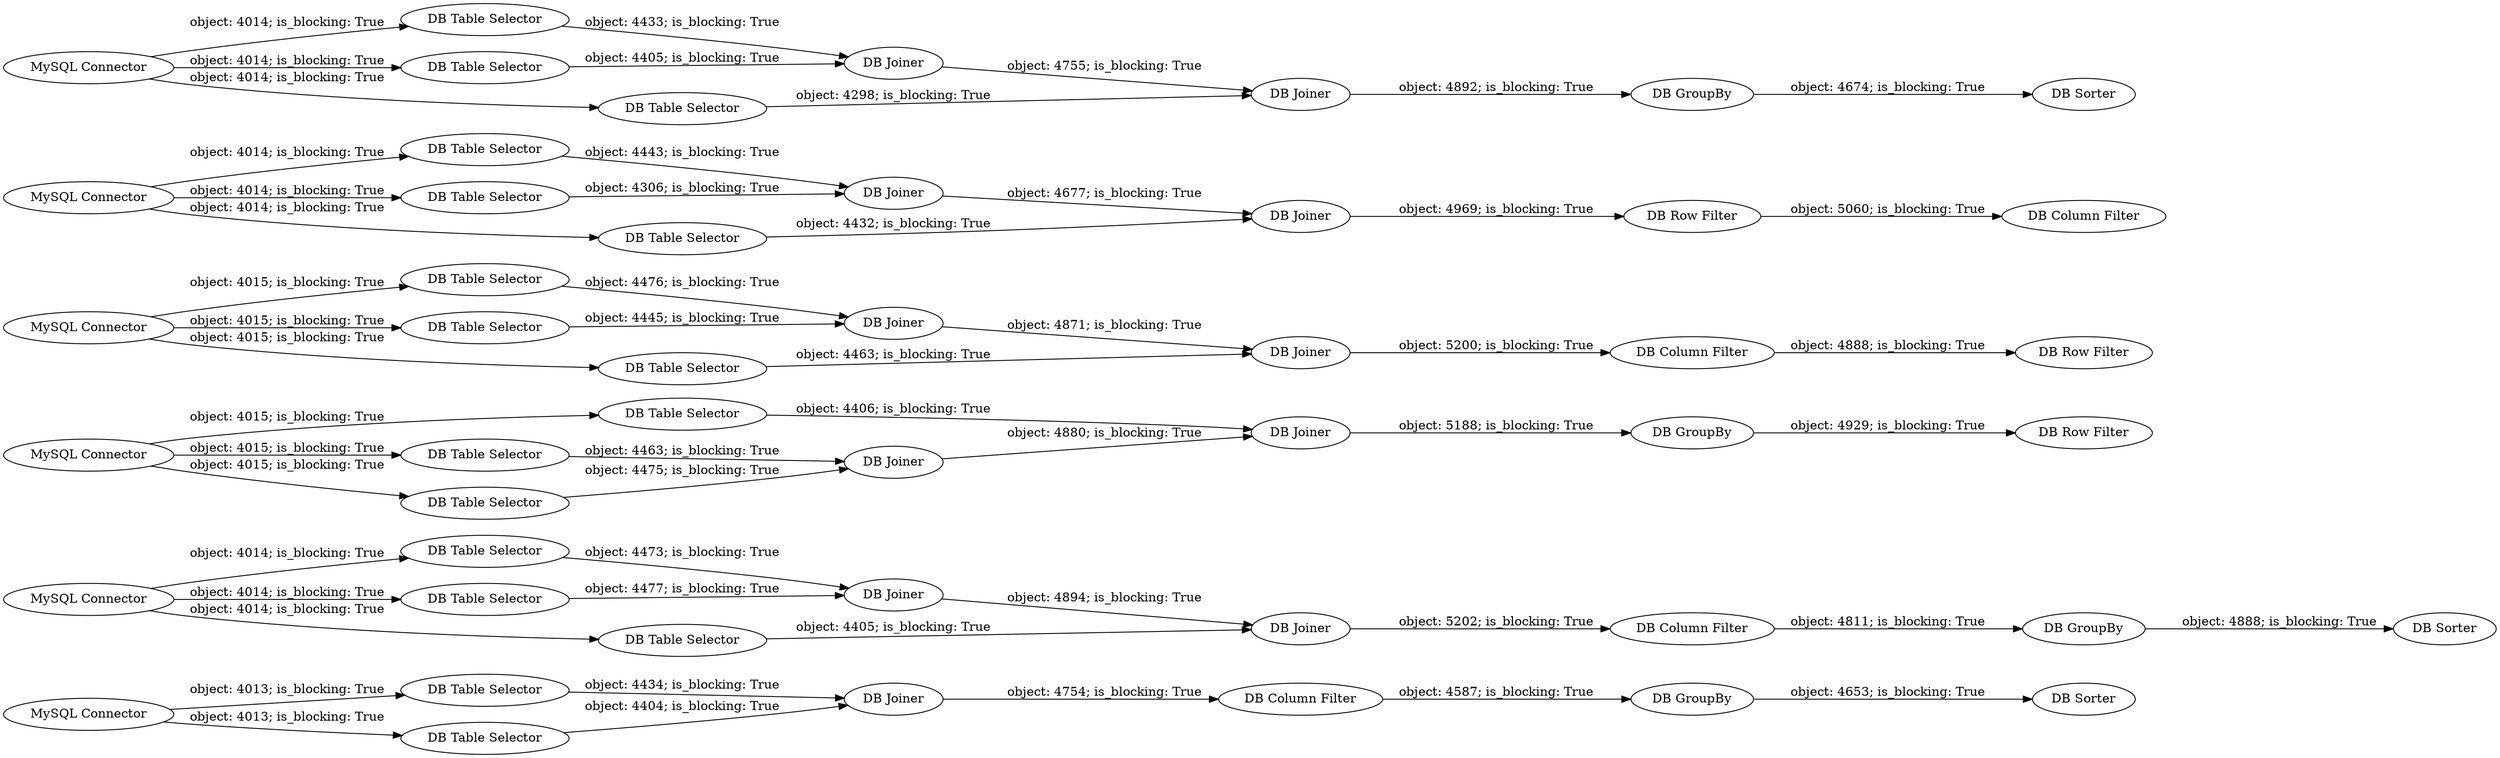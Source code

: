 digraph {
	"771546909141355632_13" [label="MySQL Connector"]
	"771546909141355632_3" [label="DB Table Selector"]
	"771546909141355632_52" [label="DB Table Selector"]
	"771546909141355632_19" [label="DB Table Selector"]
	"771546909141355632_21" [label="DB Table Selector"]
	"771546909141355632_2" [label="DB Table Selector"]
	"771546909141355632_48" [label="DB Column Filter"]
	"771546909141355632_25" [label="DB Joiner"]
	"771546909141355632_22" [label="DB Joiner"]
	"771546909141355632_50" [label="DB Table Selector"]
	"771546909141355632_32" [label="DB Sorter"]
	"771546909141355632_41" [label="MySQL Connector"]
	"771546909141355632_18" [label="MySQL Connector"]
	"771546909141355632_6" [label="DB Joiner"]
	"771546909141355632_45" [label="DB Joiner"]
	"771546909141355632_14" [label="DB Table Selector"]
	"771546909141355632_53" [label="DB Joiner"]
	"771546909141355632_28" [label="DB Table Selector"]
	"771546909141355632_51" [label="DB Table Selector"]
	"771546909141355632_10" [label="DB Sorter"]
	"771546909141355632_12" [label="DB Joiner"]
	"771546909141355632_24" [label="DB Row Filter"]
	"771546909141355632_23" [label="DB Column Filter"]
	"771546909141355632_42" [label="DB Table Selector"]
	"771546909141355632_49" [label="MySQL Connector"]
	"771546909141355632_55" [label="DB GroupBy"]
	"771546909141355632_27" [label="DB Table Selector"]
	"771546909141355632_8" [label="DB Column Filter"]
	"771546909141355632_29" [label="DB Table Selector"]
	"771546909141355632_31" [label="DB GroupBy"]
	"771546909141355632_7" [label="DB Joiner"]
	"771546909141355632_15" [label="DB GroupBy"]
	"771546909141355632_30" [label="DB Joiner"]
	"771546909141355632_9" [label="DB GroupBy"]
	"771546909141355632_26" [label="MySQL Connector"]
	"771546909141355632_56" [label="DB Row Filter"]
	"771546909141355632_46" [label="DB Joiner"]
	"771546909141355632_11" [label="DB Column Filter"]
	"771546909141355632_4" [label="DB Table Selector"]
	"771546909141355632_16" [label="DB Sorter"]
	"771546909141355632_54" [label="DB Joiner"]
	"771546909141355632_43" [label="DB Table Selector"]
	"771546909141355632_47" [label="DB Row Filter"]
	"771546909141355632_20" [label="DB Table Selector"]
	"771546909141355632_5" [label="DB Table Selector"]
	"771546909141355632_44" [label="DB Table Selector"]
	"771546909141355632_17" [label="DB Joiner"]
	"771546909141355632_1" [label="MySQL Connector"]
	"771546909141355632_26" -> "771546909141355632_29" [label="object: 4014; is_blocking: True"]
	"771546909141355632_26" -> "771546909141355632_27" [label="object: 4014; is_blocking: True"]
	"771546909141355632_49" -> "771546909141355632_51" [label="object: 4015; is_blocking: True"]
	"771546909141355632_44" -> "771546909141355632_46" [label="object: 4432; is_blocking: True"]
	"771546909141355632_49" -> "771546909141355632_50" [label="object: 4015; is_blocking: True"]
	"771546909141355632_18" -> "771546909141355632_20" [label="object: 4015; is_blocking: True"]
	"771546909141355632_55" -> "771546909141355632_56" [label="object: 4929; is_blocking: True"]
	"771546909141355632_41" -> "771546909141355632_44" [label="object: 4014; is_blocking: True"]
	"771546909141355632_28" -> "771546909141355632_25" [label="object: 4433; is_blocking: True"]
	"771546909141355632_30" -> "771546909141355632_31" [label="object: 4892; is_blocking: True"]
	"771546909141355632_14" -> "771546909141355632_12" [label="object: 4404; is_blocking: True"]
	"771546909141355632_41" -> "771546909141355632_42" [label="object: 4014; is_blocking: True"]
	"771546909141355632_42" -> "771546909141355632_45" [label="object: 4443; is_blocking: True"]
	"771546909141355632_31" -> "771546909141355632_32" [label="object: 4674; is_blocking: True"]
	"771546909141355632_50" -> "771546909141355632_53" [label="object: 4463; is_blocking: True"]
	"771546909141355632_18" -> "771546909141355632_19" [label="object: 4015; is_blocking: True"]
	"771546909141355632_54" -> "771546909141355632_55" [label="object: 5188; is_blocking: True"]
	"771546909141355632_13" -> "771546909141355632_2" [label="object: 4013; is_blocking: True"]
	"771546909141355632_21" -> "771546909141355632_22" [label="object: 4445; is_blocking: True"]
	"771546909141355632_18" -> "771546909141355632_21" [label="object: 4015; is_blocking: True"]
	"771546909141355632_6" -> "771546909141355632_7" [label="object: 4894; is_blocking: True"]
	"771546909141355632_9" -> "771546909141355632_10" [label="object: 4888; is_blocking: True"]
	"771546909141355632_49" -> "771546909141355632_52" [label="object: 4015; is_blocking: True"]
	"771546909141355632_15" -> "771546909141355632_16" [label="object: 4653; is_blocking: True"]
	"771546909141355632_1" -> "771546909141355632_5" [label="object: 4014; is_blocking: True"]
	"771546909141355632_8" -> "771546909141355632_9" [label="object: 4811; is_blocking: True"]
	"771546909141355632_52" -> "771546909141355632_54" [label="object: 4406; is_blocking: True"]
	"771546909141355632_19" -> "771546909141355632_22" [label="object: 4476; is_blocking: True"]
	"771546909141355632_47" -> "771546909141355632_48" [label="object: 5060; is_blocking: True"]
	"771546909141355632_25" -> "771546909141355632_30" [label="object: 4755; is_blocking: True"]
	"771546909141355632_2" -> "771546909141355632_12" [label="object: 4434; is_blocking: True"]
	"771546909141355632_20" -> "771546909141355632_17" [label="object: 4463; is_blocking: True"]
	"771546909141355632_23" -> "771546909141355632_24" [label="object: 4888; is_blocking: True"]
	"771546909141355632_13" -> "771546909141355632_14" [label="object: 4013; is_blocking: True"]
	"771546909141355632_17" -> "771546909141355632_23" [label="object: 5200; is_blocking: True"]
	"771546909141355632_11" -> "771546909141355632_15" [label="object: 4587; is_blocking: True"]
	"771546909141355632_46" -> "771546909141355632_47" [label="object: 4969; is_blocking: True"]
	"771546909141355632_53" -> "771546909141355632_54" [label="object: 4880; is_blocking: True"]
	"771546909141355632_3" -> "771546909141355632_6" [label="object: 4473; is_blocking: True"]
	"771546909141355632_27" -> "771546909141355632_25" [label="object: 4405; is_blocking: True"]
	"771546909141355632_26" -> "771546909141355632_28" [label="object: 4014; is_blocking: True"]
	"771546909141355632_1" -> "771546909141355632_3" [label="object: 4014; is_blocking: True"]
	"771546909141355632_4" -> "771546909141355632_6" [label="object: 4477; is_blocking: True"]
	"771546909141355632_5" -> "771546909141355632_7" [label="object: 4405; is_blocking: True"]
	"771546909141355632_29" -> "771546909141355632_30" [label="object: 4298; is_blocking: True"]
	"771546909141355632_22" -> "771546909141355632_17" [label="object: 4871; is_blocking: True"]
	"771546909141355632_43" -> "771546909141355632_45" [label="object: 4306; is_blocking: True"]
	"771546909141355632_1" -> "771546909141355632_4" [label="object: 4014; is_blocking: True"]
	"771546909141355632_12" -> "771546909141355632_11" [label="object: 4754; is_blocking: True"]
	"771546909141355632_41" -> "771546909141355632_43" [label="object: 4014; is_blocking: True"]
	"771546909141355632_7" -> "771546909141355632_8" [label="object: 5202; is_blocking: True"]
	"771546909141355632_45" -> "771546909141355632_46" [label="object: 4677; is_blocking: True"]
	"771546909141355632_51" -> "771546909141355632_53" [label="object: 4475; is_blocking: True"]
	rankdir=LR
}
